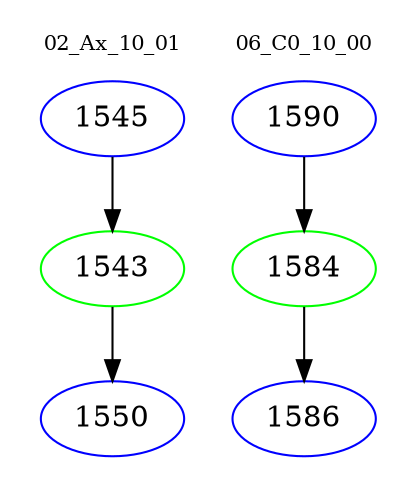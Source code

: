 digraph{
subgraph cluster_0 {
color = white
label = "02_Ax_10_01";
fontsize=10;
T0_1545 [label="1545", color="blue"]
T0_1545 -> T0_1543 [color="black"]
T0_1543 [label="1543", color="green"]
T0_1543 -> T0_1550 [color="black"]
T0_1550 [label="1550", color="blue"]
}
subgraph cluster_1 {
color = white
label = "06_C0_10_00";
fontsize=10;
T1_1590 [label="1590", color="blue"]
T1_1590 -> T1_1584 [color="black"]
T1_1584 [label="1584", color="green"]
T1_1584 -> T1_1586 [color="black"]
T1_1586 [label="1586", color="blue"]
}
}

